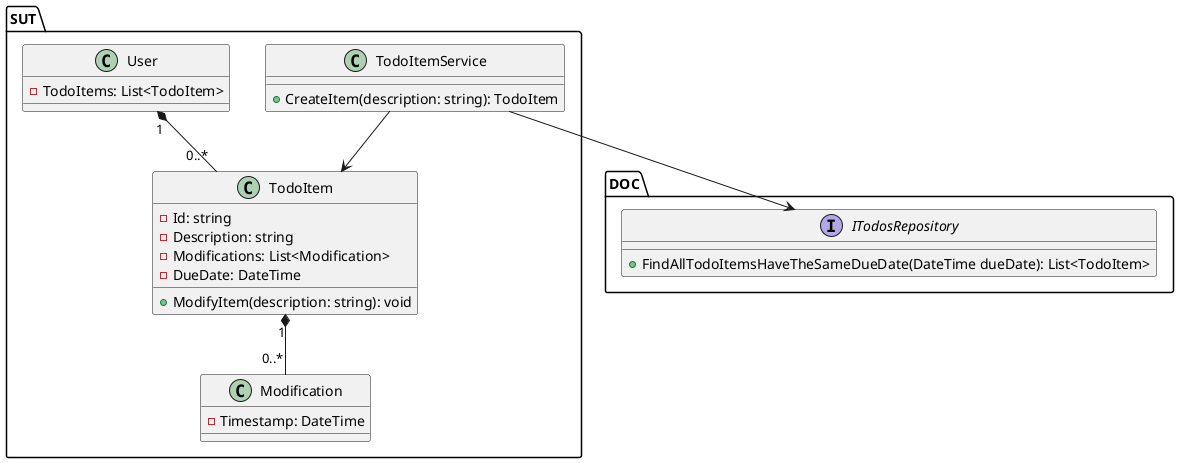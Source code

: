 @startuml
package SUT{
class User{
    - TodoItems: List<TodoItem>
}

class TodoItem {
    - Id: string
    - Description: string
    - Modifications: List<Modification> 
    - DueDate: DateTime
    + ModifyItem(description: string): void
}

class TodoItemService {
    + CreateItem(description: string): TodoItem
}
 
class Modification{
    - Timestamp: DateTime
}
}
package DOC{
interface ITodosRepository{
    + FindAllTodoItemsHaveTheSameDueDate(DateTime dueDate): List<TodoItem>
    }
}
User"1" *-- "0..*" TodoItem
TodoItem "1" *-- "0..*" Modification
TodoItemService --> ITodosRepository
TodoItemService --> TodoItem
@enduml
